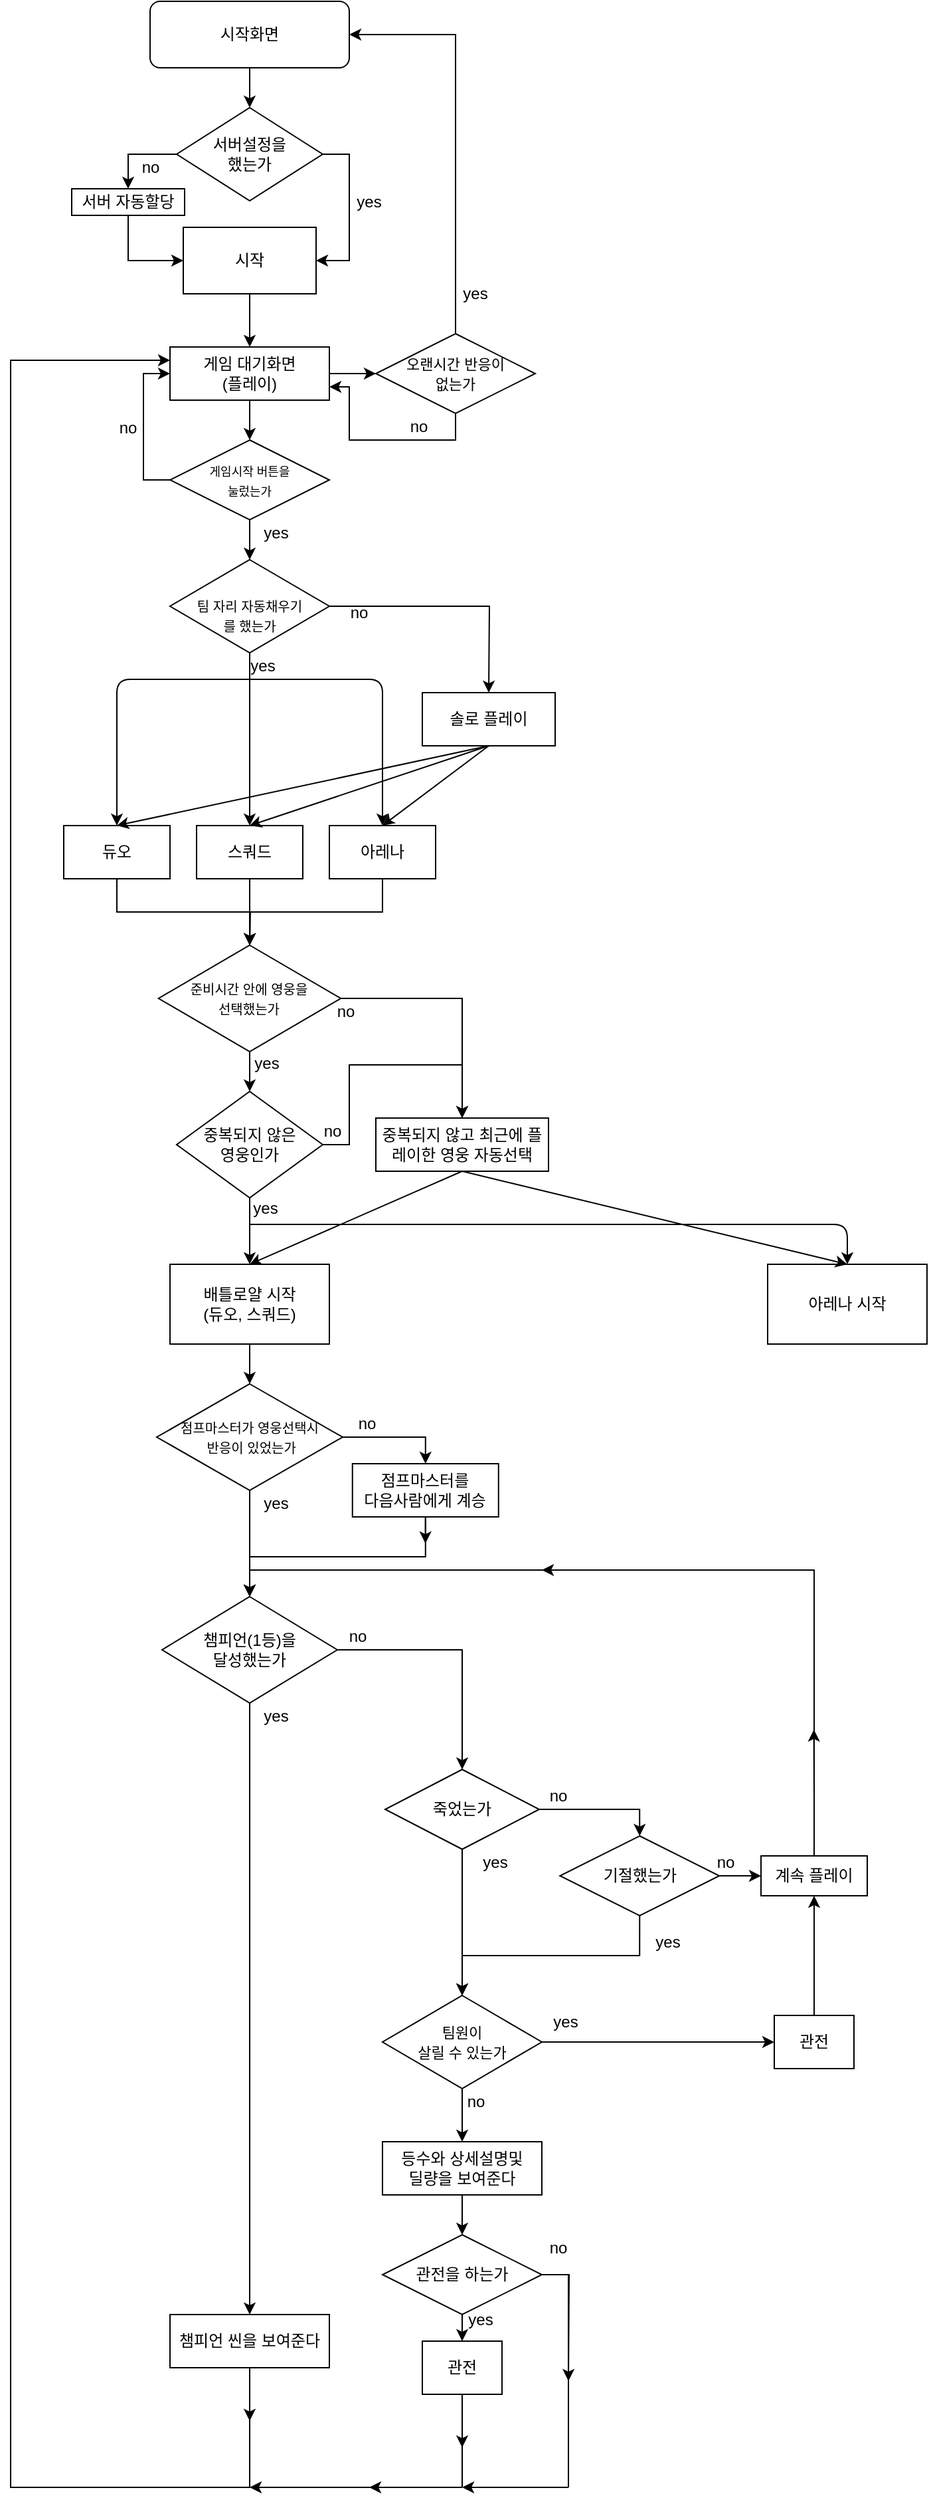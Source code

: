 <mxfile version="14.6.1" type="github">
  <diagram id="C5RBs43oDa-KdzZeNtuy" name="Page-1">
    <mxGraphModel dx="889" dy="640" grid="1" gridSize="10" guides="1" tooltips="1" connect="1" arrows="1" fold="1" page="1" pageScale="1" pageWidth="827" pageHeight="1169" math="0" shadow="0">
      <root>
        <mxCell id="WIyWlLk6GJQsqaUBKTNV-0" />
        <mxCell id="WIyWlLk6GJQsqaUBKTNV-1" parent="WIyWlLk6GJQsqaUBKTNV-0" />
        <mxCell id="Io6MquFBGqqqtSyA08U6-6" style="edgeStyle=orthogonalEdgeStyle;rounded=0;orthogonalLoop=1;jettySize=auto;html=1;exitX=0.5;exitY=1;exitDx=0;exitDy=0;entryX=0.5;entryY=0;entryDx=0;entryDy=0;" edge="1" parent="WIyWlLk6GJQsqaUBKTNV-1" source="WIyWlLk6GJQsqaUBKTNV-3" target="Io6MquFBGqqqtSyA08U6-5">
          <mxGeometry relative="1" as="geometry" />
        </mxCell>
        <mxCell id="WIyWlLk6GJQsqaUBKTNV-3" value="시작화면" style="rounded=1;whiteSpace=wrap;html=1;fontSize=12;glass=0;strokeWidth=1;shadow=0;" parent="WIyWlLk6GJQsqaUBKTNV-1" vertex="1">
          <mxGeometry x="145" y="20" width="150" height="50" as="geometry" />
        </mxCell>
        <mxCell id="Io6MquFBGqqqtSyA08U6-51" style="edgeStyle=orthogonalEdgeStyle;rounded=0;orthogonalLoop=1;jettySize=auto;html=1;exitX=1;exitY=0.5;exitDx=0;exitDy=0;entryX=1;entryY=0.5;entryDx=0;entryDy=0;" edge="1" parent="WIyWlLk6GJQsqaUBKTNV-1" source="Io6MquFBGqqqtSyA08U6-5" target="Io6MquFBGqqqtSyA08U6-49">
          <mxGeometry relative="1" as="geometry" />
        </mxCell>
        <mxCell id="Io6MquFBGqqqtSyA08U6-71" style="edgeStyle=orthogonalEdgeStyle;rounded=0;orthogonalLoop=1;jettySize=auto;html=1;exitX=0;exitY=0.5;exitDx=0;exitDy=0;entryX=0.5;entryY=0;entryDx=0;entryDy=0;" edge="1" parent="WIyWlLk6GJQsqaUBKTNV-1" source="Io6MquFBGqqqtSyA08U6-5" target="Io6MquFBGqqqtSyA08U6-70">
          <mxGeometry relative="1" as="geometry" />
        </mxCell>
        <mxCell id="Io6MquFBGqqqtSyA08U6-5" value="서버설정을 &lt;br&gt;했는가" style="rhombus;whiteSpace=wrap;html=1;" vertex="1" parent="WIyWlLk6GJQsqaUBKTNV-1">
          <mxGeometry x="165" y="100" width="110" height="70" as="geometry" />
        </mxCell>
        <mxCell id="Io6MquFBGqqqtSyA08U6-11" value="yes" style="text;html=1;strokeColor=none;fillColor=none;align=center;verticalAlign=middle;whiteSpace=wrap;rounded=0;" vertex="1" parent="WIyWlLk6GJQsqaUBKTNV-1">
          <mxGeometry x="290" y="161" width="40" height="20" as="geometry" />
        </mxCell>
        <mxCell id="Io6MquFBGqqqtSyA08U6-17" value="no" style="text;html=1;strokeColor=none;fillColor=none;align=center;verticalAlign=middle;whiteSpace=wrap;rounded=0;" vertex="1" parent="WIyWlLk6GJQsqaUBKTNV-1">
          <mxGeometry x="133" y="135" width="25" height="20" as="geometry" />
        </mxCell>
        <mxCell id="Io6MquFBGqqqtSyA08U6-30" style="edgeStyle=orthogonalEdgeStyle;rounded=0;orthogonalLoop=1;jettySize=auto;html=1;exitX=0.5;exitY=1;exitDx=0;exitDy=0;entryX=0.5;entryY=0;entryDx=0;entryDy=0;" edge="1" parent="WIyWlLk6GJQsqaUBKTNV-1" target="Io6MquFBGqqqtSyA08U6-29">
          <mxGeometry relative="1" as="geometry">
            <mxPoint x="220" y="320" as="sourcePoint" />
          </mxGeometry>
        </mxCell>
        <mxCell id="Io6MquFBGqqqtSyA08U6-39" style="edgeStyle=orthogonalEdgeStyle;rounded=0;orthogonalLoop=1;jettySize=auto;html=1;exitX=0.5;exitY=1;exitDx=0;exitDy=0;entryX=0.5;entryY=0;entryDx=0;entryDy=0;" edge="1" parent="WIyWlLk6GJQsqaUBKTNV-1" source="Io6MquFBGqqqtSyA08U6-24">
          <mxGeometry relative="1" as="geometry">
            <mxPoint x="220" y="640" as="targetPoint" />
          </mxGeometry>
        </mxCell>
        <mxCell id="Io6MquFBGqqqtSyA08U6-42" style="edgeStyle=orthogonalEdgeStyle;rounded=0;orthogonalLoop=1;jettySize=auto;html=1;exitX=1;exitY=0.5;exitDx=0;exitDy=0;entryX=0.5;entryY=0;entryDx=0;entryDy=0;" edge="1" parent="WIyWlLk6GJQsqaUBKTNV-1" source="Io6MquFBGqqqtSyA08U6-24">
          <mxGeometry relative="1" as="geometry">
            <mxPoint x="400" y="540.0" as="targetPoint" />
          </mxGeometry>
        </mxCell>
        <mxCell id="Io6MquFBGqqqtSyA08U6-24" value="&lt;div&gt;&lt;span style=&quot;font-size: 10px&quot;&gt;&lt;br&gt;&lt;/span&gt;&lt;/div&gt;&lt;div&gt;&lt;span style=&quot;font-size: 10px&quot;&gt;팀 자리 자동채우기&lt;/span&gt;&lt;/div&gt;&lt;font style=&quot;font-size: 10px&quot;&gt;를 했는가&lt;br&gt;&lt;/font&gt;" style="rhombus;whiteSpace=wrap;html=1;align=center;" vertex="1" parent="WIyWlLk6GJQsqaUBKTNV-1">
          <mxGeometry x="160" y="440" width="120" height="70" as="geometry" />
        </mxCell>
        <mxCell id="Io6MquFBGqqqtSyA08U6-31" style="edgeStyle=orthogonalEdgeStyle;rounded=0;orthogonalLoop=1;jettySize=auto;html=1;exitX=0.5;exitY=1;exitDx=0;exitDy=0;entryX=0.5;entryY=0;entryDx=0;entryDy=0;" edge="1" parent="WIyWlLk6GJQsqaUBKTNV-1" source="Io6MquFBGqqqtSyA08U6-29" target="Io6MquFBGqqqtSyA08U6-24">
          <mxGeometry relative="1" as="geometry" />
        </mxCell>
        <mxCell id="Io6MquFBGqqqtSyA08U6-61" style="edgeStyle=orthogonalEdgeStyle;rounded=0;orthogonalLoop=1;jettySize=auto;html=1;exitX=0;exitY=0.5;exitDx=0;exitDy=0;entryX=0;entryY=0.5;entryDx=0;entryDy=0;" edge="1" parent="WIyWlLk6GJQsqaUBKTNV-1" source="Io6MquFBGqqqtSyA08U6-29" target="Io6MquFBGqqqtSyA08U6-52">
          <mxGeometry relative="1" as="geometry" />
        </mxCell>
        <mxCell id="Io6MquFBGqqqtSyA08U6-29" value="&lt;font style=&quot;font-size: 9px ; line-height: 120%&quot;&gt;게임시작 버튼을&lt;br style=&quot;font-size: 9px&quot;&gt;눌렀는가&lt;/font&gt;" style="rhombus;whiteSpace=wrap;html=1;" vertex="1" parent="WIyWlLk6GJQsqaUBKTNV-1">
          <mxGeometry x="160" y="350" width="120" height="60" as="geometry" />
        </mxCell>
        <mxCell id="Io6MquFBGqqqtSyA08U6-33" value="yes" style="text;html=1;strokeColor=none;fillColor=none;align=center;verticalAlign=middle;whiteSpace=wrap;rounded=0;" vertex="1" parent="WIyWlLk6GJQsqaUBKTNV-1">
          <mxGeometry x="220" y="410" width="40" height="20" as="geometry" />
        </mxCell>
        <mxCell id="Io6MquFBGqqqtSyA08U6-34" value="no" style="text;html=1;strokeColor=none;fillColor=none;align=center;verticalAlign=middle;whiteSpace=wrap;rounded=0;" vertex="1" parent="WIyWlLk6GJQsqaUBKTNV-1">
          <mxGeometry x="116" y="331" width="25" height="20" as="geometry" />
        </mxCell>
        <mxCell id="Io6MquFBGqqqtSyA08U6-40" value="" style="endArrow=classic;html=1;entryX=0.5;entryY=0;entryDx=0;entryDy=0;" edge="1" parent="WIyWlLk6GJQsqaUBKTNV-1">
          <mxGeometry width="50" height="50" relative="1" as="geometry">
            <mxPoint x="220" y="530" as="sourcePoint" />
            <mxPoint x="120" y="640" as="targetPoint" />
            <Array as="points">
              <mxPoint x="120" y="530" />
            </Array>
          </mxGeometry>
        </mxCell>
        <mxCell id="Io6MquFBGqqqtSyA08U6-41" value="" style="endArrow=classic;html=1;entryX=0.5;entryY=0;entryDx=0;entryDy=0;" edge="1" parent="WIyWlLk6GJQsqaUBKTNV-1">
          <mxGeometry width="50" height="50" relative="1" as="geometry">
            <mxPoint x="220" y="530" as="sourcePoint" />
            <mxPoint x="320" y="640" as="targetPoint" />
            <Array as="points">
              <mxPoint x="320" y="530" />
            </Array>
          </mxGeometry>
        </mxCell>
        <mxCell id="Io6MquFBGqqqtSyA08U6-43" value="yes" style="text;html=1;strokeColor=none;fillColor=none;align=center;verticalAlign=middle;whiteSpace=wrap;rounded=0;" vertex="1" parent="WIyWlLk6GJQsqaUBKTNV-1">
          <mxGeometry x="210" y="510" width="40" height="20" as="geometry" />
        </mxCell>
        <mxCell id="Io6MquFBGqqqtSyA08U6-44" value="no" style="text;html=1;strokeColor=none;fillColor=none;align=center;verticalAlign=middle;whiteSpace=wrap;rounded=0;" vertex="1" parent="WIyWlLk6GJQsqaUBKTNV-1">
          <mxGeometry x="290" y="470" width="25" height="20" as="geometry" />
        </mxCell>
        <mxCell id="Io6MquFBGqqqtSyA08U6-53" style="edgeStyle=orthogonalEdgeStyle;rounded=0;orthogonalLoop=1;jettySize=auto;html=1;exitX=0.5;exitY=1;exitDx=0;exitDy=0;entryX=0.5;entryY=0;entryDx=0;entryDy=0;" edge="1" parent="WIyWlLk6GJQsqaUBKTNV-1" source="Io6MquFBGqqqtSyA08U6-49" target="Io6MquFBGqqqtSyA08U6-52">
          <mxGeometry relative="1" as="geometry" />
        </mxCell>
        <mxCell id="Io6MquFBGqqqtSyA08U6-49" value="시작" style="rounded=0;whiteSpace=wrap;html=1;shadow=0;sketch=0;" vertex="1" parent="WIyWlLk6GJQsqaUBKTNV-1">
          <mxGeometry x="170" y="190" width="100" height="50" as="geometry" />
        </mxCell>
        <mxCell id="Io6MquFBGqqqtSyA08U6-65" style="edgeStyle=orthogonalEdgeStyle;rounded=0;orthogonalLoop=1;jettySize=auto;html=1;exitX=1;exitY=0.5;exitDx=0;exitDy=0;entryX=0;entryY=0.5;entryDx=0;entryDy=0;" edge="1" parent="WIyWlLk6GJQsqaUBKTNV-1" source="Io6MquFBGqqqtSyA08U6-52" target="Io6MquFBGqqqtSyA08U6-63">
          <mxGeometry relative="1" as="geometry" />
        </mxCell>
        <mxCell id="Io6MquFBGqqqtSyA08U6-52" value="게임 대기화면&lt;br&gt;(플레이)" style="rounded=0;whiteSpace=wrap;html=1;shadow=0;sketch=0;" vertex="1" parent="WIyWlLk6GJQsqaUBKTNV-1">
          <mxGeometry x="160" y="280" width="120" height="40" as="geometry" />
        </mxCell>
        <mxCell id="Io6MquFBGqqqtSyA08U6-54" value="솔로 플레이" style="rounded=0;whiteSpace=wrap;html=1;shadow=0;sketch=0;" vertex="1" parent="WIyWlLk6GJQsqaUBKTNV-1">
          <mxGeometry x="350" y="540" width="100" height="40" as="geometry" />
        </mxCell>
        <mxCell id="Io6MquFBGqqqtSyA08U6-84" style="edgeStyle=orthogonalEdgeStyle;rounded=0;orthogonalLoop=1;jettySize=auto;html=1;exitX=0.5;exitY=1;exitDx=0;exitDy=0;entryX=0.5;entryY=0;entryDx=0;entryDy=0;" edge="1" parent="WIyWlLk6GJQsqaUBKTNV-1" source="Io6MquFBGqqqtSyA08U6-55" target="Io6MquFBGqqqtSyA08U6-73">
          <mxGeometry relative="1" as="geometry" />
        </mxCell>
        <mxCell id="Io6MquFBGqqqtSyA08U6-55" value="듀오" style="rounded=0;whiteSpace=wrap;html=1;shadow=0;sketch=0;" vertex="1" parent="WIyWlLk6GJQsqaUBKTNV-1">
          <mxGeometry x="80" y="640" width="80" height="40" as="geometry" />
        </mxCell>
        <mxCell id="Io6MquFBGqqqtSyA08U6-85" style="edgeStyle=orthogonalEdgeStyle;rounded=0;orthogonalLoop=1;jettySize=auto;html=1;exitX=0.5;exitY=1;exitDx=0;exitDy=0;" edge="1" parent="WIyWlLk6GJQsqaUBKTNV-1" source="Io6MquFBGqqqtSyA08U6-56">
          <mxGeometry relative="1" as="geometry">
            <mxPoint x="220.103" y="730" as="targetPoint" />
          </mxGeometry>
        </mxCell>
        <mxCell id="Io6MquFBGqqqtSyA08U6-56" value="스쿼드" style="rounded=0;whiteSpace=wrap;html=1;shadow=0;sketch=0;" vertex="1" parent="WIyWlLk6GJQsqaUBKTNV-1">
          <mxGeometry x="180" y="640" width="80" height="40" as="geometry" />
        </mxCell>
        <mxCell id="Io6MquFBGqqqtSyA08U6-86" style="edgeStyle=orthogonalEdgeStyle;rounded=0;orthogonalLoop=1;jettySize=auto;html=1;exitX=0.5;exitY=1;exitDx=0;exitDy=0;" edge="1" parent="WIyWlLk6GJQsqaUBKTNV-1" source="Io6MquFBGqqqtSyA08U6-57">
          <mxGeometry relative="1" as="geometry">
            <mxPoint x="220" y="730" as="targetPoint" />
          </mxGeometry>
        </mxCell>
        <mxCell id="Io6MquFBGqqqtSyA08U6-57" value="아레나" style="rounded=0;whiteSpace=wrap;html=1;shadow=0;sketch=0;" vertex="1" parent="WIyWlLk6GJQsqaUBKTNV-1">
          <mxGeometry x="280" y="640" width="80" height="40" as="geometry" />
        </mxCell>
        <mxCell id="Io6MquFBGqqqtSyA08U6-58" value="" style="endArrow=classic;html=1;exitX=0.5;exitY=1;exitDx=0;exitDy=0;entryX=0.5;entryY=0;entryDx=0;entryDy=0;" edge="1" parent="WIyWlLk6GJQsqaUBKTNV-1" source="Io6MquFBGqqqtSyA08U6-54" target="Io6MquFBGqqqtSyA08U6-55">
          <mxGeometry width="50" height="50" relative="1" as="geometry">
            <mxPoint x="340" y="600" as="sourcePoint" />
            <mxPoint x="390" y="550" as="targetPoint" />
          </mxGeometry>
        </mxCell>
        <mxCell id="Io6MquFBGqqqtSyA08U6-59" value="" style="endArrow=classic;html=1;exitX=0.5;exitY=1;exitDx=0;exitDy=0;entryX=0.5;entryY=0;entryDx=0;entryDy=0;" edge="1" parent="WIyWlLk6GJQsqaUBKTNV-1" source="Io6MquFBGqqqtSyA08U6-54" target="Io6MquFBGqqqtSyA08U6-56">
          <mxGeometry width="50" height="50" relative="1" as="geometry">
            <mxPoint x="340" y="600" as="sourcePoint" />
            <mxPoint x="390" y="550" as="targetPoint" />
          </mxGeometry>
        </mxCell>
        <mxCell id="Io6MquFBGqqqtSyA08U6-60" value="" style="endArrow=classic;html=1;entryX=0.5;entryY=0;entryDx=0;entryDy=0;" edge="1" parent="WIyWlLk6GJQsqaUBKTNV-1" target="Io6MquFBGqqqtSyA08U6-57">
          <mxGeometry width="50" height="50" relative="1" as="geometry">
            <mxPoint x="400" y="580" as="sourcePoint" />
            <mxPoint x="390" y="550" as="targetPoint" />
          </mxGeometry>
        </mxCell>
        <mxCell id="Io6MquFBGqqqtSyA08U6-66" style="edgeStyle=orthogonalEdgeStyle;rounded=0;orthogonalLoop=1;jettySize=auto;html=1;exitX=0.5;exitY=0;exitDx=0;exitDy=0;entryX=1;entryY=0.5;entryDx=0;entryDy=0;" edge="1" parent="WIyWlLk6GJQsqaUBKTNV-1" source="Io6MquFBGqqqtSyA08U6-63" target="WIyWlLk6GJQsqaUBKTNV-3">
          <mxGeometry relative="1" as="geometry" />
        </mxCell>
        <mxCell id="Io6MquFBGqqqtSyA08U6-67" style="edgeStyle=orthogonalEdgeStyle;rounded=0;orthogonalLoop=1;jettySize=auto;html=1;exitX=0.5;exitY=1;exitDx=0;exitDy=0;entryX=1;entryY=0.75;entryDx=0;entryDy=0;" edge="1" parent="WIyWlLk6GJQsqaUBKTNV-1" source="Io6MquFBGqqqtSyA08U6-63" target="Io6MquFBGqqqtSyA08U6-52">
          <mxGeometry relative="1" as="geometry" />
        </mxCell>
        <mxCell id="Io6MquFBGqqqtSyA08U6-63" value="&lt;font style=&quot;font-size: 11px&quot;&gt;오랜시간 반응이&lt;br&gt;없는가&lt;/font&gt;" style="rhombus;whiteSpace=wrap;html=1;rounded=0;shadow=0;sketch=0;" vertex="1" parent="WIyWlLk6GJQsqaUBKTNV-1">
          <mxGeometry x="315" y="270" width="120" height="60" as="geometry" />
        </mxCell>
        <mxCell id="Io6MquFBGqqqtSyA08U6-68" value="yes" style="text;html=1;strokeColor=none;fillColor=none;align=center;verticalAlign=middle;whiteSpace=wrap;rounded=0;" vertex="1" parent="WIyWlLk6GJQsqaUBKTNV-1">
          <mxGeometry x="370" y="230" width="40" height="20" as="geometry" />
        </mxCell>
        <mxCell id="Io6MquFBGqqqtSyA08U6-69" value="no" style="text;html=1;strokeColor=none;fillColor=none;align=center;verticalAlign=middle;whiteSpace=wrap;rounded=0;" vertex="1" parent="WIyWlLk6GJQsqaUBKTNV-1">
          <mxGeometry x="335" y="330" width="25" height="20" as="geometry" />
        </mxCell>
        <mxCell id="Io6MquFBGqqqtSyA08U6-72" style="edgeStyle=orthogonalEdgeStyle;rounded=0;orthogonalLoop=1;jettySize=auto;html=1;exitX=0.5;exitY=1;exitDx=0;exitDy=0;entryX=0;entryY=0.5;entryDx=0;entryDy=0;" edge="1" parent="WIyWlLk6GJQsqaUBKTNV-1" source="Io6MquFBGqqqtSyA08U6-70" target="Io6MquFBGqqqtSyA08U6-49">
          <mxGeometry relative="1" as="geometry" />
        </mxCell>
        <mxCell id="Io6MquFBGqqqtSyA08U6-70" value="서버 자동할당" style="rounded=0;whiteSpace=wrap;html=1;shadow=0;sketch=0;" vertex="1" parent="WIyWlLk6GJQsqaUBKTNV-1">
          <mxGeometry x="86" y="161" width="85" height="20" as="geometry" />
        </mxCell>
        <mxCell id="Io6MquFBGqqqtSyA08U6-87" style="edgeStyle=orthogonalEdgeStyle;rounded=0;orthogonalLoop=1;jettySize=auto;html=1;exitX=0.5;exitY=1;exitDx=0;exitDy=0;entryX=0.5;entryY=0;entryDx=0;entryDy=0;" edge="1" parent="WIyWlLk6GJQsqaUBKTNV-1" source="Io6MquFBGqqqtSyA08U6-73" target="Io6MquFBGqqqtSyA08U6-80">
          <mxGeometry relative="1" as="geometry" />
        </mxCell>
        <mxCell id="Io6MquFBGqqqtSyA08U6-95" style="edgeStyle=orthogonalEdgeStyle;rounded=0;orthogonalLoop=1;jettySize=auto;html=1;exitX=1;exitY=0.5;exitDx=0;exitDy=0;entryX=0.5;entryY=0;entryDx=0;entryDy=0;" edge="1" parent="WIyWlLk6GJQsqaUBKTNV-1" source="Io6MquFBGqqqtSyA08U6-73" target="Io6MquFBGqqqtSyA08U6-93">
          <mxGeometry relative="1" as="geometry" />
        </mxCell>
        <mxCell id="Io6MquFBGqqqtSyA08U6-73" value="&lt;font style=&quot;font-size: 10px&quot;&gt;준비시간 안에 영웅을 &lt;br style=&quot;font-size: 9px&quot;&gt;선택했는가&lt;/font&gt;" style="rhombus;whiteSpace=wrap;html=1;rounded=0;shadow=0;sketch=0;" vertex="1" parent="WIyWlLk6GJQsqaUBKTNV-1">
          <mxGeometry x="151.38" y="730" width="137.25" height="80" as="geometry" />
        </mxCell>
        <mxCell id="Io6MquFBGqqqtSyA08U6-88" style="edgeStyle=orthogonalEdgeStyle;rounded=0;orthogonalLoop=1;jettySize=auto;html=1;exitX=0.5;exitY=1;exitDx=0;exitDy=0;entryX=0.5;entryY=0;entryDx=0;entryDy=0;" edge="1" parent="WIyWlLk6GJQsqaUBKTNV-1" source="Io6MquFBGqqqtSyA08U6-80" target="Io6MquFBGqqqtSyA08U6-82">
          <mxGeometry relative="1" as="geometry" />
        </mxCell>
        <mxCell id="Io6MquFBGqqqtSyA08U6-96" style="edgeStyle=orthogonalEdgeStyle;rounded=0;orthogonalLoop=1;jettySize=auto;html=1;exitX=1;exitY=0.5;exitDx=0;exitDy=0;entryX=0.5;entryY=0;entryDx=0;entryDy=0;" edge="1" parent="WIyWlLk6GJQsqaUBKTNV-1" source="Io6MquFBGqqqtSyA08U6-80" target="Io6MquFBGqqqtSyA08U6-93">
          <mxGeometry relative="1" as="geometry" />
        </mxCell>
        <mxCell id="Io6MquFBGqqqtSyA08U6-80" value="중복되지 않은&lt;br&gt;영웅인가" style="rhombus;whiteSpace=wrap;html=1;rounded=0;shadow=0;sketch=0;" vertex="1" parent="WIyWlLk6GJQsqaUBKTNV-1">
          <mxGeometry x="165" y="840" width="110" height="80" as="geometry" />
        </mxCell>
        <mxCell id="Io6MquFBGqqqtSyA08U6-177" style="edgeStyle=orthogonalEdgeStyle;rounded=0;orthogonalLoop=1;jettySize=auto;html=1;exitX=0.5;exitY=1;exitDx=0;exitDy=0;entryX=0.5;entryY=0;entryDx=0;entryDy=0;" edge="1" parent="WIyWlLk6GJQsqaUBKTNV-1" source="Io6MquFBGqqqtSyA08U6-82" target="Io6MquFBGqqqtSyA08U6-100">
          <mxGeometry relative="1" as="geometry" />
        </mxCell>
        <mxCell id="Io6MquFBGqqqtSyA08U6-82" value="배틀로얄 시작&lt;br&gt;(듀오, 스쿼드)" style="rounded=0;whiteSpace=wrap;html=1;shadow=0;sketch=0;" vertex="1" parent="WIyWlLk6GJQsqaUBKTNV-1">
          <mxGeometry x="160" y="970" width="120" height="60" as="geometry" />
        </mxCell>
        <mxCell id="Io6MquFBGqqqtSyA08U6-83" value="아레나 시작" style="rounded=0;whiteSpace=wrap;html=1;shadow=0;sketch=0;" vertex="1" parent="WIyWlLk6GJQsqaUBKTNV-1">
          <mxGeometry x="610" y="970" width="120" height="60" as="geometry" />
        </mxCell>
        <mxCell id="Io6MquFBGqqqtSyA08U6-89" value="" style="endArrow=classic;html=1;entryX=0.5;entryY=0;entryDx=0;entryDy=0;" edge="1" parent="WIyWlLk6GJQsqaUBKTNV-1" target="Io6MquFBGqqqtSyA08U6-83">
          <mxGeometry width="50" height="50" relative="1" as="geometry">
            <mxPoint x="220" y="940" as="sourcePoint" />
            <mxPoint x="260" y="920" as="targetPoint" />
            <Array as="points">
              <mxPoint x="670" y="940" />
            </Array>
          </mxGeometry>
        </mxCell>
        <mxCell id="Io6MquFBGqqqtSyA08U6-90" value="yes" style="text;html=1;strokeColor=none;fillColor=none;align=center;verticalAlign=middle;whiteSpace=wrap;rounded=0;" vertex="1" parent="WIyWlLk6GJQsqaUBKTNV-1">
          <mxGeometry x="213" y="809" width="40" height="20" as="geometry" />
        </mxCell>
        <mxCell id="Io6MquFBGqqqtSyA08U6-91" value="no" style="text;html=1;strokeColor=none;fillColor=none;align=center;verticalAlign=middle;whiteSpace=wrap;rounded=0;" vertex="1" parent="WIyWlLk6GJQsqaUBKTNV-1">
          <mxGeometry x="280" y="770" width="25" height="20" as="geometry" />
        </mxCell>
        <mxCell id="Io6MquFBGqqqtSyA08U6-92" value="yes" style="text;html=1;strokeColor=none;fillColor=none;align=center;verticalAlign=middle;whiteSpace=wrap;rounded=0;" vertex="1" parent="WIyWlLk6GJQsqaUBKTNV-1">
          <mxGeometry x="212" y="918" width="40" height="20" as="geometry" />
        </mxCell>
        <mxCell id="Io6MquFBGqqqtSyA08U6-93" value="중복되지 않고 최근에 플레이한 영웅 자동선택" style="rounded=0;whiteSpace=wrap;html=1;shadow=0;sketch=0;" vertex="1" parent="WIyWlLk6GJQsqaUBKTNV-1">
          <mxGeometry x="315" y="860" width="130" height="40" as="geometry" />
        </mxCell>
        <mxCell id="Io6MquFBGqqqtSyA08U6-97" value="no" style="text;html=1;strokeColor=none;fillColor=none;align=center;verticalAlign=middle;whiteSpace=wrap;rounded=0;" vertex="1" parent="WIyWlLk6GJQsqaUBKTNV-1">
          <mxGeometry x="270" y="860" width="25" height="20" as="geometry" />
        </mxCell>
        <mxCell id="Io6MquFBGqqqtSyA08U6-98" value="" style="endArrow=classic;html=1;exitX=0.5;exitY=1;exitDx=0;exitDy=0;entryX=0.5;entryY=0;entryDx=0;entryDy=0;" edge="1" parent="WIyWlLk6GJQsqaUBKTNV-1" source="Io6MquFBGqqqtSyA08U6-93" target="Io6MquFBGqqqtSyA08U6-82">
          <mxGeometry width="50" height="50" relative="1" as="geometry">
            <mxPoint x="210" y="880" as="sourcePoint" />
            <mxPoint x="260" y="830" as="targetPoint" />
          </mxGeometry>
        </mxCell>
        <mxCell id="Io6MquFBGqqqtSyA08U6-99" value="" style="endArrow=classic;html=1;entryX=0.5;entryY=0;entryDx=0;entryDy=0;exitX=0.5;exitY=1;exitDx=0;exitDy=0;" edge="1" parent="WIyWlLk6GJQsqaUBKTNV-1" source="Io6MquFBGqqqtSyA08U6-93" target="Io6MquFBGqqqtSyA08U6-83">
          <mxGeometry width="50" height="50" relative="1" as="geometry">
            <mxPoint x="210" y="880" as="sourcePoint" />
            <mxPoint x="260" y="830" as="targetPoint" />
          </mxGeometry>
        </mxCell>
        <mxCell id="Io6MquFBGqqqtSyA08U6-106" style="edgeStyle=orthogonalEdgeStyle;rounded=0;orthogonalLoop=1;jettySize=auto;html=1;exitX=1;exitY=0.5;exitDx=0;exitDy=0;entryX=0.5;entryY=0;entryDx=0;entryDy=0;" edge="1" parent="WIyWlLk6GJQsqaUBKTNV-1" source="Io6MquFBGqqqtSyA08U6-100" target="Io6MquFBGqqqtSyA08U6-105">
          <mxGeometry relative="1" as="geometry" />
        </mxCell>
        <mxCell id="Io6MquFBGqqqtSyA08U6-176" style="edgeStyle=orthogonalEdgeStyle;rounded=0;orthogonalLoop=1;jettySize=auto;html=1;exitX=0.5;exitY=1;exitDx=0;exitDy=0;entryX=0.5;entryY=0;entryDx=0;entryDy=0;" edge="1" parent="WIyWlLk6GJQsqaUBKTNV-1" source="Io6MquFBGqqqtSyA08U6-100" target="Io6MquFBGqqqtSyA08U6-110">
          <mxGeometry relative="1" as="geometry" />
        </mxCell>
        <mxCell id="Io6MquFBGqqqtSyA08U6-100" value="&lt;font style=&quot;font-size: 10px&quot;&gt;점프마스터가 영웅선택시&lt;br&gt;&amp;nbsp;반응이 있었는가&lt;/font&gt;" style="rhombus;whiteSpace=wrap;html=1;rounded=0;shadow=0;sketch=0;" vertex="1" parent="WIyWlLk6GJQsqaUBKTNV-1">
          <mxGeometry x="150.01" y="1060" width="140" height="80" as="geometry" />
        </mxCell>
        <mxCell id="Io6MquFBGqqqtSyA08U6-114" style="edgeStyle=orthogonalEdgeStyle;rounded=0;orthogonalLoop=1;jettySize=auto;html=1;exitX=1;exitY=0.5;exitDx=0;exitDy=0;entryX=0.5;entryY=0;entryDx=0;entryDy=0;" edge="1" parent="WIyWlLk6GJQsqaUBKTNV-1" source="Io6MquFBGqqqtSyA08U6-102" target="Io6MquFBGqqqtSyA08U6-112">
          <mxGeometry relative="1" as="geometry" />
        </mxCell>
        <mxCell id="Io6MquFBGqqqtSyA08U6-132" style="edgeStyle=orthogonalEdgeStyle;rounded=0;orthogonalLoop=1;jettySize=auto;html=1;exitX=0.5;exitY=1;exitDx=0;exitDy=0;entryX=0.5;entryY=0;entryDx=0;entryDy=0;" edge="1" parent="WIyWlLk6GJQsqaUBKTNV-1" source="Io6MquFBGqqqtSyA08U6-102" target="Io6MquFBGqqqtSyA08U6-113">
          <mxGeometry relative="1" as="geometry" />
        </mxCell>
        <mxCell id="Io6MquFBGqqqtSyA08U6-102" value="죽었는가" style="rhombus;whiteSpace=wrap;html=1;rounded=0;shadow=0;sketch=0;" vertex="1" parent="WIyWlLk6GJQsqaUBKTNV-1">
          <mxGeometry x="322" y="1350" width="116" height="60" as="geometry" />
        </mxCell>
        <mxCell id="Io6MquFBGqqqtSyA08U6-104" value="yes" style="text;html=1;strokeColor=none;fillColor=none;align=center;verticalAlign=middle;whiteSpace=wrap;rounded=0;" vertex="1" parent="WIyWlLk6GJQsqaUBKTNV-1">
          <mxGeometry x="220" y="1140" width="40" height="20" as="geometry" />
        </mxCell>
        <mxCell id="Io6MquFBGqqqtSyA08U6-130" style="edgeStyle=orthogonalEdgeStyle;rounded=0;orthogonalLoop=1;jettySize=auto;html=1;exitX=0.5;exitY=1;exitDx=0;exitDy=0;" edge="1" parent="WIyWlLk6GJQsqaUBKTNV-1" source="Io6MquFBGqqqtSyA08U6-105">
          <mxGeometry relative="1" as="geometry">
            <mxPoint x="352.311" y="1180" as="targetPoint" />
          </mxGeometry>
        </mxCell>
        <mxCell id="Io6MquFBGqqqtSyA08U6-178" style="edgeStyle=orthogonalEdgeStyle;rounded=0;orthogonalLoop=1;jettySize=auto;html=1;exitX=0.5;exitY=1;exitDx=0;exitDy=0;entryX=0.5;entryY=0;entryDx=0;entryDy=0;" edge="1" parent="WIyWlLk6GJQsqaUBKTNV-1" source="Io6MquFBGqqqtSyA08U6-105" target="Io6MquFBGqqqtSyA08U6-110">
          <mxGeometry relative="1" as="geometry" />
        </mxCell>
        <mxCell id="Io6MquFBGqqqtSyA08U6-105" value="점프마스터를 &lt;br&gt;다음사람에게 계승" style="rounded=0;whiteSpace=wrap;html=1;shadow=0;sketch=0;" vertex="1" parent="WIyWlLk6GJQsqaUBKTNV-1">
          <mxGeometry x="297.38" y="1120" width="110" height="40" as="geometry" />
        </mxCell>
        <mxCell id="Io6MquFBGqqqtSyA08U6-148" style="edgeStyle=orthogonalEdgeStyle;rounded=0;orthogonalLoop=1;jettySize=auto;html=1;exitX=0.5;exitY=1;exitDx=0;exitDy=0;entryX=0;entryY=0.25;entryDx=0;entryDy=0;" edge="1" parent="WIyWlLk6GJQsqaUBKTNV-1" source="Io6MquFBGqqqtSyA08U6-108" target="Io6MquFBGqqqtSyA08U6-52">
          <mxGeometry relative="1" as="geometry">
            <mxPoint x="60" y="300" as="targetPoint" />
            <Array as="points">
              <mxPoint x="220" y="1890" />
              <mxPoint x="40" y="1890" />
              <mxPoint x="40" y="290" />
            </Array>
          </mxGeometry>
        </mxCell>
        <mxCell id="Io6MquFBGqqqtSyA08U6-173" style="edgeStyle=orthogonalEdgeStyle;rounded=0;orthogonalLoop=1;jettySize=auto;html=1;exitX=0.5;exitY=1;exitDx=0;exitDy=0;" edge="1" parent="WIyWlLk6GJQsqaUBKTNV-1" source="Io6MquFBGqqqtSyA08U6-108">
          <mxGeometry relative="1" as="geometry">
            <mxPoint x="220" y="1840" as="targetPoint" />
          </mxGeometry>
        </mxCell>
        <mxCell id="Io6MquFBGqqqtSyA08U6-108" value="챔피언 씬을 보여준다" style="rounded=0;whiteSpace=wrap;html=1;shadow=0;sketch=0;" vertex="1" parent="WIyWlLk6GJQsqaUBKTNV-1">
          <mxGeometry x="160" y="1760" width="120" height="40" as="geometry" />
        </mxCell>
        <mxCell id="Io6MquFBGqqqtSyA08U6-141" style="edgeStyle=orthogonalEdgeStyle;rounded=0;orthogonalLoop=1;jettySize=auto;html=1;exitX=0.5;exitY=1;exitDx=0;exitDy=0;entryX=0.5;entryY=0;entryDx=0;entryDy=0;" edge="1" parent="WIyWlLk6GJQsqaUBKTNV-1" source="Io6MquFBGqqqtSyA08U6-109" target="Io6MquFBGqqqtSyA08U6-140">
          <mxGeometry relative="1" as="geometry" />
        </mxCell>
        <mxCell id="Io6MquFBGqqqtSyA08U6-109" value="등수와 상세설명및&lt;br&gt;딜량을 보여준다" style="rounded=0;whiteSpace=wrap;html=1;shadow=0;sketch=0;" vertex="1" parent="WIyWlLk6GJQsqaUBKTNV-1">
          <mxGeometry x="320" y="1630" width="120" height="40" as="geometry" />
        </mxCell>
        <mxCell id="Io6MquFBGqqqtSyA08U6-139" style="edgeStyle=orthogonalEdgeStyle;rounded=0;orthogonalLoop=1;jettySize=auto;html=1;exitX=0.5;exitY=1;exitDx=0;exitDy=0;entryX=0.5;entryY=0;entryDx=0;entryDy=0;" edge="1" parent="WIyWlLk6GJQsqaUBKTNV-1" source="Io6MquFBGqqqtSyA08U6-110" target="Io6MquFBGqqqtSyA08U6-108">
          <mxGeometry relative="1" as="geometry" />
        </mxCell>
        <mxCell id="Io6MquFBGqqqtSyA08U6-182" style="edgeStyle=orthogonalEdgeStyle;rounded=0;orthogonalLoop=1;jettySize=auto;html=1;exitX=1;exitY=0.5;exitDx=0;exitDy=0;entryX=0.5;entryY=0;entryDx=0;entryDy=0;" edge="1" parent="WIyWlLk6GJQsqaUBKTNV-1" source="Io6MquFBGqqqtSyA08U6-110" target="Io6MquFBGqqqtSyA08U6-102">
          <mxGeometry relative="1" as="geometry" />
        </mxCell>
        <mxCell id="Io6MquFBGqqqtSyA08U6-110" value="챔피언(1등)을 &lt;br&gt;달성했는가" style="rhombus;whiteSpace=wrap;html=1;rounded=0;shadow=0;sketch=0;" vertex="1" parent="WIyWlLk6GJQsqaUBKTNV-1">
          <mxGeometry x="154" y="1220" width="132" height="80" as="geometry" />
        </mxCell>
        <mxCell id="Io6MquFBGqqqtSyA08U6-119" style="edgeStyle=orthogonalEdgeStyle;rounded=0;orthogonalLoop=1;jettySize=auto;html=1;exitX=0.5;exitY=1;exitDx=0;exitDy=0;entryX=0.5;entryY=0;entryDx=0;entryDy=0;" edge="1" parent="WIyWlLk6GJQsqaUBKTNV-1" source="Io6MquFBGqqqtSyA08U6-112" target="Io6MquFBGqqqtSyA08U6-113">
          <mxGeometry relative="1" as="geometry" />
        </mxCell>
        <mxCell id="Io6MquFBGqqqtSyA08U6-163" style="edgeStyle=orthogonalEdgeStyle;rounded=0;orthogonalLoop=1;jettySize=auto;html=1;exitX=1;exitY=0.5;exitDx=0;exitDy=0;entryX=0;entryY=0.5;entryDx=0;entryDy=0;" edge="1" parent="WIyWlLk6GJQsqaUBKTNV-1" source="Io6MquFBGqqqtSyA08U6-112" target="Io6MquFBGqqqtSyA08U6-161">
          <mxGeometry relative="1" as="geometry" />
        </mxCell>
        <mxCell id="Io6MquFBGqqqtSyA08U6-112" value="기절했는가" style="rhombus;whiteSpace=wrap;html=1;rounded=0;shadow=0;sketch=0;" vertex="1" parent="WIyWlLk6GJQsqaUBKTNV-1">
          <mxGeometry x="453.63" y="1400" width="120" height="60" as="geometry" />
        </mxCell>
        <mxCell id="Io6MquFBGqqqtSyA08U6-171" style="edgeStyle=orthogonalEdgeStyle;rounded=0;orthogonalLoop=1;jettySize=auto;html=1;exitX=0.5;exitY=1;exitDx=0;exitDy=0;entryX=0.5;entryY=0;entryDx=0;entryDy=0;" edge="1" parent="WIyWlLk6GJQsqaUBKTNV-1" source="Io6MquFBGqqqtSyA08U6-113" target="Io6MquFBGqqqtSyA08U6-109">
          <mxGeometry relative="1" as="geometry" />
        </mxCell>
        <mxCell id="Io6MquFBGqqqtSyA08U6-190" style="edgeStyle=orthogonalEdgeStyle;rounded=0;orthogonalLoop=1;jettySize=auto;html=1;exitX=1;exitY=0.5;exitDx=0;exitDy=0;entryX=0;entryY=0.5;entryDx=0;entryDy=0;" edge="1" parent="WIyWlLk6GJQsqaUBKTNV-1" source="Io6MquFBGqqqtSyA08U6-113" target="Io6MquFBGqqqtSyA08U6-188">
          <mxGeometry relative="1" as="geometry" />
        </mxCell>
        <mxCell id="Io6MquFBGqqqtSyA08U6-113" value="&lt;font style=&quot;font-size: 11px&quot;&gt;팀원이 &lt;br&gt;살릴 수 있는가&lt;/font&gt;" style="rhombus;whiteSpace=wrap;html=1;rounded=0;shadow=0;sketch=0;" vertex="1" parent="WIyWlLk6GJQsqaUBKTNV-1">
          <mxGeometry x="320" y="1520" width="120" height="70" as="geometry" />
        </mxCell>
        <mxCell id="Io6MquFBGqqqtSyA08U6-116" value="yes" style="text;html=1;strokeColor=none;fillColor=none;align=center;verticalAlign=middle;whiteSpace=wrap;rounded=0;" vertex="1" parent="WIyWlLk6GJQsqaUBKTNV-1">
          <mxGeometry x="385" y="1410" width="40" height="20" as="geometry" />
        </mxCell>
        <mxCell id="Io6MquFBGqqqtSyA08U6-117" value="no" style="text;html=1;strokeColor=none;fillColor=none;align=center;verticalAlign=middle;whiteSpace=wrap;rounded=0;" vertex="1" parent="WIyWlLk6GJQsqaUBKTNV-1">
          <mxGeometry x="296.01" y="1080" width="25" height="20" as="geometry" />
        </mxCell>
        <mxCell id="Io6MquFBGqqqtSyA08U6-118" value="no" style="text;html=1;strokeColor=none;fillColor=none;align=center;verticalAlign=middle;whiteSpace=wrap;rounded=0;" vertex="1" parent="WIyWlLk6GJQsqaUBKTNV-1">
          <mxGeometry x="440" y="1360" width="25" height="20" as="geometry" />
        </mxCell>
        <mxCell id="Io6MquFBGqqqtSyA08U6-120" value="yes" style="text;html=1;strokeColor=none;fillColor=none;align=center;verticalAlign=middle;whiteSpace=wrap;rounded=0;" vertex="1" parent="WIyWlLk6GJQsqaUBKTNV-1">
          <mxGeometry x="515" y="1470" width="40" height="20" as="geometry" />
        </mxCell>
        <mxCell id="Io6MquFBGqqqtSyA08U6-143" style="edgeStyle=orthogonalEdgeStyle;rounded=0;orthogonalLoop=1;jettySize=auto;html=1;exitX=0.5;exitY=1;exitDx=0;exitDy=0;entryX=0.5;entryY=0;entryDx=0;entryDy=0;" edge="1" parent="WIyWlLk6GJQsqaUBKTNV-1" source="Io6MquFBGqqqtSyA08U6-140" target="Io6MquFBGqqqtSyA08U6-142">
          <mxGeometry relative="1" as="geometry" />
        </mxCell>
        <mxCell id="Io6MquFBGqqqtSyA08U6-159" style="edgeStyle=orthogonalEdgeStyle;rounded=0;orthogonalLoop=1;jettySize=auto;html=1;exitX=1;exitY=0.5;exitDx=0;exitDy=0;" edge="1" parent="WIyWlLk6GJQsqaUBKTNV-1" source="Io6MquFBGqqqtSyA08U6-140">
          <mxGeometry relative="1" as="geometry">
            <mxPoint x="460" y="1810" as="targetPoint" />
          </mxGeometry>
        </mxCell>
        <mxCell id="Io6MquFBGqqqtSyA08U6-140" value="관전을 하는가" style="rhombus;whiteSpace=wrap;html=1;rounded=0;shadow=0;sketch=0;" vertex="1" parent="WIyWlLk6GJQsqaUBKTNV-1">
          <mxGeometry x="320" y="1700" width="120" height="60" as="geometry" />
        </mxCell>
        <mxCell id="Io6MquFBGqqqtSyA08U6-174" style="edgeStyle=orthogonalEdgeStyle;rounded=0;orthogonalLoop=1;jettySize=auto;html=1;exitX=0.5;exitY=1;exitDx=0;exitDy=0;" edge="1" parent="WIyWlLk6GJQsqaUBKTNV-1" source="Io6MquFBGqqqtSyA08U6-142">
          <mxGeometry relative="1" as="geometry">
            <mxPoint x="380" y="1860" as="targetPoint" />
          </mxGeometry>
        </mxCell>
        <mxCell id="Io6MquFBGqqqtSyA08U6-142" value="관전" style="rounded=0;whiteSpace=wrap;html=1;shadow=0;sketch=0;" vertex="1" parent="WIyWlLk6GJQsqaUBKTNV-1">
          <mxGeometry x="350" y="1780" width="60" height="40" as="geometry" />
        </mxCell>
        <mxCell id="Io6MquFBGqqqtSyA08U6-145" value="yes" style="text;html=1;strokeColor=none;fillColor=none;align=center;verticalAlign=middle;whiteSpace=wrap;rounded=0;" vertex="1" parent="WIyWlLk6GJQsqaUBKTNV-1">
          <mxGeometry x="374" y="1754" width="40" height="20" as="geometry" />
        </mxCell>
        <mxCell id="Io6MquFBGqqqtSyA08U6-147" value="no" style="text;html=1;strokeColor=none;fillColor=none;align=center;verticalAlign=middle;whiteSpace=wrap;rounded=0;" vertex="1" parent="WIyWlLk6GJQsqaUBKTNV-1">
          <mxGeometry x="440" y="1700" width="25" height="20" as="geometry" />
        </mxCell>
        <mxCell id="Io6MquFBGqqqtSyA08U6-154" value="" style="endArrow=none;html=1;entryX=0.5;entryY=1;entryDx=0;entryDy=0;" edge="1" parent="WIyWlLk6GJQsqaUBKTNV-1" target="Io6MquFBGqqqtSyA08U6-142">
          <mxGeometry width="50" height="50" relative="1" as="geometry">
            <mxPoint x="380" y="1890" as="sourcePoint" />
            <mxPoint x="280" y="1650" as="targetPoint" />
          </mxGeometry>
        </mxCell>
        <mxCell id="Io6MquFBGqqqtSyA08U6-155" value="" style="endArrow=classic;html=1;" edge="1" parent="WIyWlLk6GJQsqaUBKTNV-1">
          <mxGeometry width="50" height="50" relative="1" as="geometry">
            <mxPoint x="380" y="1890" as="sourcePoint" />
            <mxPoint x="220" y="1890" as="targetPoint" />
          </mxGeometry>
        </mxCell>
        <mxCell id="Io6MquFBGqqqtSyA08U6-156" value="" style="endArrow=classic;html=1;" edge="1" parent="WIyWlLk6GJQsqaUBKTNV-1">
          <mxGeometry width="50" height="50" relative="1" as="geometry">
            <mxPoint x="380" y="1890" as="sourcePoint" />
            <mxPoint x="310" y="1890" as="targetPoint" />
          </mxGeometry>
        </mxCell>
        <mxCell id="Io6MquFBGqqqtSyA08U6-158" value="" style="endArrow=classic;html=1;" edge="1" parent="WIyWlLk6GJQsqaUBKTNV-1">
          <mxGeometry width="50" height="50" relative="1" as="geometry">
            <mxPoint x="460" y="1890" as="sourcePoint" />
            <mxPoint x="380" y="1890" as="targetPoint" />
          </mxGeometry>
        </mxCell>
        <mxCell id="Io6MquFBGqqqtSyA08U6-160" value="" style="endArrow=none;html=1;" edge="1" parent="WIyWlLk6GJQsqaUBKTNV-1">
          <mxGeometry width="50" height="50" relative="1" as="geometry">
            <mxPoint x="460" y="1890" as="sourcePoint" />
            <mxPoint x="460" y="1730" as="targetPoint" />
          </mxGeometry>
        </mxCell>
        <mxCell id="Io6MquFBGqqqtSyA08U6-179" style="edgeStyle=orthogonalEdgeStyle;rounded=0;orthogonalLoop=1;jettySize=auto;html=1;exitX=0.5;exitY=0;exitDx=0;exitDy=0;entryX=0.5;entryY=0;entryDx=0;entryDy=0;" edge="1" parent="WIyWlLk6GJQsqaUBKTNV-1" source="Io6MquFBGqqqtSyA08U6-161" target="Io6MquFBGqqqtSyA08U6-110">
          <mxGeometry relative="1" as="geometry" />
        </mxCell>
        <mxCell id="Io6MquFBGqqqtSyA08U6-180" style="edgeStyle=orthogonalEdgeStyle;rounded=0;orthogonalLoop=1;jettySize=auto;html=1;exitX=0.5;exitY=0;exitDx=0;exitDy=0;" edge="1" parent="WIyWlLk6GJQsqaUBKTNV-1" source="Io6MquFBGqqqtSyA08U6-161">
          <mxGeometry relative="1" as="geometry">
            <mxPoint x="644.833" y="1320" as="targetPoint" />
          </mxGeometry>
        </mxCell>
        <mxCell id="Io6MquFBGqqqtSyA08U6-161" value="계속 플레이" style="rounded=0;whiteSpace=wrap;html=1;shadow=0;sketch=0;" vertex="1" parent="WIyWlLk6GJQsqaUBKTNV-1">
          <mxGeometry x="605" y="1415" width="80" height="30" as="geometry" />
        </mxCell>
        <mxCell id="Io6MquFBGqqqtSyA08U6-167" value="no" style="text;html=1;strokeColor=none;fillColor=none;align=center;verticalAlign=middle;whiteSpace=wrap;rounded=0;" vertex="1" parent="WIyWlLk6GJQsqaUBKTNV-1">
          <mxGeometry x="566" y="1410" width="25" height="20" as="geometry" />
        </mxCell>
        <mxCell id="Io6MquFBGqqqtSyA08U6-170" value="yes" style="text;html=1;strokeColor=none;fillColor=none;align=center;verticalAlign=middle;whiteSpace=wrap;rounded=0;" vertex="1" parent="WIyWlLk6GJQsqaUBKTNV-1">
          <mxGeometry x="220" y="1300" width="40" height="20" as="geometry" />
        </mxCell>
        <mxCell id="Io6MquFBGqqqtSyA08U6-172" value="no" style="text;html=1;strokeColor=none;fillColor=none;align=center;verticalAlign=middle;whiteSpace=wrap;rounded=0;" vertex="1" parent="WIyWlLk6GJQsqaUBKTNV-1">
          <mxGeometry x="378" y="1590" width="25" height="20" as="geometry" />
        </mxCell>
        <mxCell id="Io6MquFBGqqqtSyA08U6-181" value="" style="endArrow=classic;html=1;" edge="1" parent="WIyWlLk6GJQsqaUBKTNV-1">
          <mxGeometry width="50" height="50" relative="1" as="geometry">
            <mxPoint x="640" y="1200" as="sourcePoint" />
            <mxPoint x="440" y="1200" as="targetPoint" />
          </mxGeometry>
        </mxCell>
        <mxCell id="Io6MquFBGqqqtSyA08U6-183" value="no" style="text;html=1;strokeColor=none;fillColor=none;align=center;verticalAlign=middle;whiteSpace=wrap;rounded=0;" vertex="1" parent="WIyWlLk6GJQsqaUBKTNV-1">
          <mxGeometry x="288.63" y="1240" width="25" height="20" as="geometry" />
        </mxCell>
        <mxCell id="Io6MquFBGqqqtSyA08U6-185" value="yes" style="text;html=1;strokeColor=none;fillColor=none;align=center;verticalAlign=middle;whiteSpace=wrap;rounded=0;" vertex="1" parent="WIyWlLk6GJQsqaUBKTNV-1">
          <mxGeometry x="438" y="1530" width="40" height="20" as="geometry" />
        </mxCell>
        <mxCell id="Io6MquFBGqqqtSyA08U6-191" style="edgeStyle=orthogonalEdgeStyle;rounded=0;orthogonalLoop=1;jettySize=auto;html=1;exitX=0.5;exitY=0;exitDx=0;exitDy=0;entryX=0.5;entryY=1;entryDx=0;entryDy=0;" edge="1" parent="WIyWlLk6GJQsqaUBKTNV-1" source="Io6MquFBGqqqtSyA08U6-188" target="Io6MquFBGqqqtSyA08U6-161">
          <mxGeometry relative="1" as="geometry" />
        </mxCell>
        <mxCell id="Io6MquFBGqqqtSyA08U6-188" value="관전" style="rounded=0;whiteSpace=wrap;html=1;shadow=0;sketch=0;" vertex="1" parent="WIyWlLk6GJQsqaUBKTNV-1">
          <mxGeometry x="615" y="1535" width="60" height="40" as="geometry" />
        </mxCell>
      </root>
    </mxGraphModel>
  </diagram>
</mxfile>
